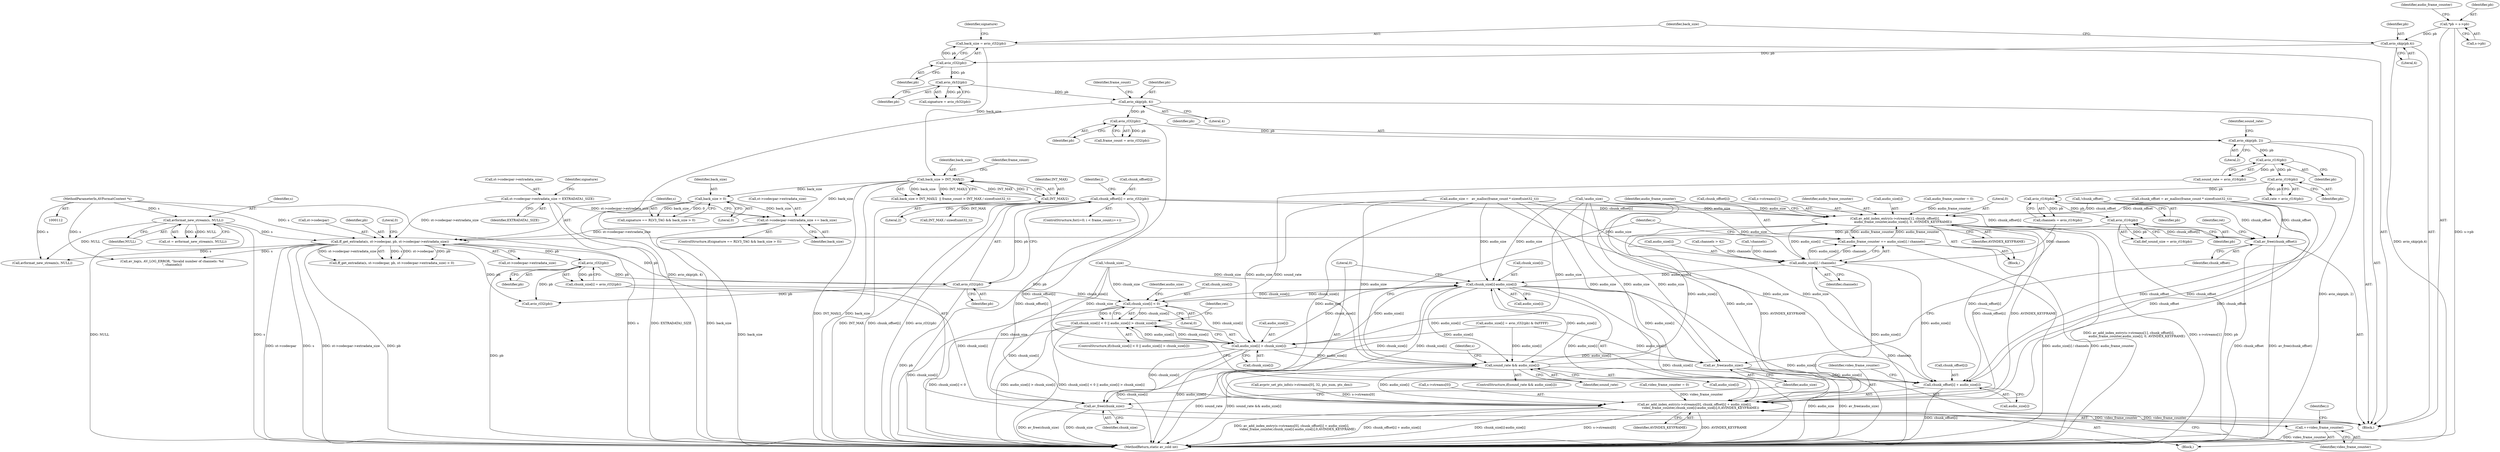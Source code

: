 digraph "0_FFmpeg_96f24d1bee7fe7bac08e2b7c74db1a046c9dc0de@pointer" {
"1000496" [label="(Call,chunk_offset[i] = avio_rl32(pb))"];
"1000500" [label="(Call,avio_rl32(pb))"];
"1000485" [label="(Call,avio_rl32(pb))"];
"1000284" [label="(Call,ff_get_extradata(s, st->codecpar, pb, st->codecpar->extradata_size))"];
"1000216" [label="(Call,avformat_new_stream(s, NULL))"];
"1000113" [label="(MethodParameterIn,AVFormatContext *s)"];
"1000212" [label="(Call,avio_rl16(pb))"];
"1000208" [label="(Call,avio_rl16(pb))"];
"1000204" [label="(Call,avio_rl16(pb))"];
"1000200" [label="(Call,avio_rl16(pb))"];
"1000195" [label="(Call,avio_skip(pb, 2))"];
"1000178" [label="(Call,avio_rl32(pb))"];
"1000173" [label="(Call,avio_skip(pb, 4))"];
"1000171" [label="(Call,avio_rb32(pb))"];
"1000167" [label="(Call,avio_rl32(pb))"];
"1000162" [label="(Call,avio_skip(pb,4))"];
"1000116" [label="(Call,*pb = s->pb)"];
"1000275" [label="(Call,st->codecpar->extradata_size += back_size)"];
"1000272" [label="(Call,back_size > 0)"];
"1000182" [label="(Call,back_size > INT_MAX/2)"];
"1000165" [label="(Call,back_size = avio_rl32(pb))"];
"1000184" [label="(Call,INT_MAX/2)"];
"1000260" [label="(Call,st->codecpar->extradata_size = EXTRADATA1_SIZE)"];
"1000555" [label="(Call,av_add_index_entry(s->streams[1], chunk_offset[i],\n                audio_frame_counter,audio_size[i], 0, AVINDEX_KEYFRAME))"];
"1000570" [label="(Call,audio_frame_counter += audio_size[i] / channels)"];
"1000572" [label="(Call,audio_size[i] / channels)"];
"1000577" [label="(Call,av_add_index_entry(s->streams[0], chunk_offset[i] + audio_size[i],\n            video_frame_counter,chunk_size[i]-audio_size[i],0,AVINDEX_KEYFRAME))"];
"1000600" [label="(Call,++video_frame_counter)"];
"1000583" [label="(Call,chunk_offset[i] + audio_size[i])"];
"1000591" [label="(Call,chunk_size[i]-audio_size[i])"];
"1000531" [label="(Call,chunk_size[i] < 0)"];
"1000530" [label="(Call,chunk_size[i] < 0 || audio_size[i] > chunk_size[i])"];
"1000536" [label="(Call,audio_size[i] > chunk_size[i])"];
"1000549" [label="(Call,sound_rate && audio_size[i])"];
"1000602" [label="(Call,av_free(chunk_size))"];
"1000604" [label="(Call,av_free(audio_size))"];
"1000606" [label="(Call,av_free(chunk_offset))"];
"1000204" [label="(Call,avio_rl16(pb))"];
"1000528" [label="(Block,)"];
"1000170" [label="(Identifier,signature)"];
"1000284" [label="(Call,ff_get_extradata(s, st->codecpar, pb, st->codecpar->extradata_size))"];
"1000217" [label="(Identifier,s)"];
"1000592" [label="(Call,chunk_size[i])"];
"1000198" [label="(Call,sound_rate = avio_rl16(pb))"];
"1000176" [label="(Call,frame_count = avio_rl32(pb))"];
"1000600" [label="(Call,++video_frame_counter)"];
"1000609" [label="(Identifier,ret)"];
"1000304" [label="(Call,!channels)"];
"1000550" [label="(Identifier,sound_rate)"];
"1000261" [label="(Call,st->codecpar->extradata_size)"];
"1000536" [label="(Call,audio_size[i] > chunk_size[i])"];
"1000181" [label="(Call,back_size > INT_MAX/2  || frame_count > INT_MAX / sizeof(uint32_t))"];
"1000591" [label="(Call,chunk_size[i]-audio_size[i])"];
"1000610" [label="(MethodReturn,static av_cold int)"];
"1000511" [label="(Call,audio_size[i] = avio_rl32(pb) & 0xFFFF)"];
"1000527" [label="(Identifier,i)"];
"1000572" [label="(Call,audio_size[i] / channels)"];
"1000497" [label="(Call,chunk_offset[i])"];
"1000570" [label="(Call,audio_frame_counter += audio_size[i] / channels)"];
"1000206" [label="(Call,channels = avio_rl16(pb))"];
"1000266" [label="(Identifier,EXTRADATA1_SIZE)"];
"1000603" [label="(Identifier,chunk_size)"];
"1000573" [label="(Call,audio_size[i])"];
"1000285" [label="(Identifier,s)"];
"1000551" [label="(Call,audio_size[i])"];
"1000577" [label="(Call,av_add_index_entry(s->streams[0], chunk_offset[i] + audio_size[i],\n            video_frame_counter,chunk_size[i]-audio_size[i],0,AVINDEX_KEYFRAME))"];
"1000213" [label="(Identifier,pb)"];
"1000485" [label="(Call,avio_rl32(pb))"];
"1000165" [label="(Call,back_size = avio_rl32(pb))"];
"1000555" [label="(Call,av_add_index_entry(s->streams[1], chunk_offset[i],\n                audio_frame_counter,audio_size[i], 0, AVINDEX_KEYFRAME))"];
"1000590" [label="(Identifier,video_frame_counter)"];
"1000500" [label="(Call,avio_rl32(pb))"];
"1000183" [label="(Identifier,back_size)"];
"1000270" [label="(Identifier,signature)"];
"1000495" [label="(Identifier,i)"];
"1000537" [label="(Call,audio_size[i])"];
"1000202" [label="(Call,rate = avio_rl16(pb))"];
"1000583" [label="(Call,chunk_offset[i] + audio_size[i])"];
"1000216" [label="(Call,avformat_new_stream(s, NULL))"];
"1000289" [label="(Identifier,pb)"];
"1000481" [label="(Call,chunk_size[i] = avio_rl32(pb))"];
"1000177" [label="(Identifier,frame_count)"];
"1000558" [label="(Identifier,s)"];
"1000306" [label="(Call,channels > 42)"];
"1000601" [label="(Identifier,video_frame_counter)"];
"1000267" [label="(ControlStructure,if(signature == RLV3_TAG && back_size > 0))"];
"1000486" [label="(Identifier,pb)"];
"1000584" [label="(Call,chunk_offset[i])"];
"1000606" [label="(Call,av_free(chunk_offset))"];
"1000540" [label="(Call,chunk_size[i])"];
"1000167" [label="(Call,avio_rl32(pb))"];
"1000188" [label="(Identifier,frame_count)"];
"1000565" [label="(Call,audio_size[i])"];
"1000295" [label="(Literal,0)"];
"1000124" [label="(Call,audio_frame_counter = 0)"];
"1000199" [label="(Identifier,sound_rate)"];
"1000423" [label="(Call,avpriv_set_pts_info(s->streams[0], 32, pts_num, pts_den))"];
"1000185" [label="(Identifier,INT_MAX)"];
"1000548" [label="(ControlStructure,if(sound_rate && audio_size[i]))"];
"1000545" [label="(Identifier,ret)"];
"1000325" [label="(Call,avformat_new_stream(s, NULL))"];
"1000501" [label="(Identifier,pb)"];
"1000531" [label="(Call,chunk_size[i] < 0)"];
"1000283" [label="(Call,ff_get_extradata(s, st->codecpar, pb, st->codecpar->extradata_size) < 0)"];
"1000208" [label="(Call,avio_rl16(pb))"];
"1000171" [label="(Call,avio_rb32(pb))"];
"1000290" [label="(Call,st->codecpar->extradata_size)"];
"1000605" [label="(Identifier,audio_size)"];
"1000175" [label="(Literal,4)"];
"1000166" [label="(Identifier,back_size)"];
"1000174" [label="(Identifier,pb)"];
"1000212" [label="(Call,avio_rl16(pb))"];
"1000196" [label="(Identifier,pb)"];
"1000568" [label="(Literal,0)"];
"1000125" [label="(Identifier,audio_frame_counter)"];
"1000439" [label="(Call,audio_size =   av_malloc(frame_count * sizeof(uint32_t)))"];
"1000496" [label="(Call,chunk_offset[i] = avio_rl32(pb))"];
"1000538" [label="(Identifier,audio_size)"];
"1000195" [label="(Call,avio_skip(pb, 2))"];
"1000599" [label="(Identifier,AVINDEX_KEYFRAME)"];
"1000182" [label="(Call,back_size > INT_MAX/2)"];
"1000595" [label="(Call,audio_size[i])"];
"1000218" [label="(Identifier,NULL)"];
"1000487" [label="(ControlStructure,for(i=0; i < frame_count;i++))"];
"1000532" [label="(Call,chunk_size[i])"];
"1000179" [label="(Identifier,pb)"];
"1000310" [label="(Call,av_log(s, AV_LOG_ERROR, \"Invalid number of channels: %d\n\", channels))"];
"1000580" [label="(Identifier,s)"];
"1000214" [label="(Call,st = avformat_new_stream(s, NULL))"];
"1000189" [label="(Call,INT_MAX / sizeof(uint32_t))"];
"1000205" [label="(Identifier,pb)"];
"1000281" [label="(Identifier,back_size)"];
"1000530" [label="(Call,chunk_size[i] < 0 || audio_size[i] > chunk_size[i])"];
"1000260" [label="(Call,st->codecpar->extradata_size = EXTRADATA1_SIZE)"];
"1000162" [label="(Call,avio_skip(pb,4))"];
"1000184" [label="(Call,INT_MAX/2)"];
"1000113" [label="(MethodParameterIn,AVFormatContext *s)"];
"1000607" [label="(Identifier,chunk_offset)"];
"1000117" [label="(Identifier,pb)"];
"1000578" [label="(Call,s->streams[0])"];
"1000169" [label="(Call,signature = avio_rb32(pb))"];
"1000561" [label="(Call,chunk_offset[i])"];
"1000455" [label="(Call,!chunk_size)"];
"1000460" [label="(Call,!chunk_offset)"];
"1000458" [label="(Call,!audio_size)"];
"1000598" [label="(Literal,0)"];
"1000587" [label="(Call,audio_size[i])"];
"1000128" [label="(Call,video_frame_counter = 0)"];
"1000268" [label="(Call,signature == RLV3_TAG && back_size > 0)"];
"1000274" [label="(Literal,0)"];
"1000186" [label="(Literal,2)"];
"1000576" [label="(Identifier,channels)"];
"1000197" [label="(Literal,2)"];
"1000164" [label="(Literal,4)"];
"1000556" [label="(Call,s->streams[1])"];
"1000535" [label="(Literal,0)"];
"1000275" [label="(Call,st->codecpar->extradata_size += back_size)"];
"1000210" [label="(Call,def_sound_size = avio_rl16(pb))"];
"1000554" [label="(Block,)"];
"1000273" [label="(Identifier,back_size)"];
"1000286" [label="(Call,st->codecpar)"];
"1000201" [label="(Identifier,pb)"];
"1000163" [label="(Identifier,pb)"];
"1000446" [label="(Call,chunk_offset = av_malloc(frame_count * sizeof(uint32_t)))"];
"1000173" [label="(Call,avio_skip(pb, 4))"];
"1000516" [label="(Call,avio_rl32(pb))"];
"1000272" [label="(Call,back_size > 0)"];
"1000114" [label="(Block,)"];
"1000529" [label="(ControlStructure,if(chunk_size[i] < 0 || audio_size[i] > chunk_size[i]))"];
"1000200" [label="(Call,avio_rl16(pb))"];
"1000549" [label="(Call,sound_rate && audio_size[i])"];
"1000209" [label="(Identifier,pb)"];
"1000602" [label="(Call,av_free(chunk_size))"];
"1000178" [label="(Call,avio_rl32(pb))"];
"1000276" [label="(Call,st->codecpar->extradata_size)"];
"1000604" [label="(Call,av_free(audio_size))"];
"1000564" [label="(Identifier,audio_frame_counter)"];
"1000116" [label="(Call,*pb = s->pb)"];
"1000569" [label="(Identifier,AVINDEX_KEYFRAME)"];
"1000168" [label="(Identifier,pb)"];
"1000571" [label="(Identifier,audio_frame_counter)"];
"1000172" [label="(Identifier,pb)"];
"1000118" [label="(Call,s->pb)"];
"1000496" -> "1000487"  [label="AST: "];
"1000496" -> "1000500"  [label="CFG: "];
"1000497" -> "1000496"  [label="AST: "];
"1000500" -> "1000496"  [label="AST: "];
"1000495" -> "1000496"  [label="CFG: "];
"1000496" -> "1000610"  [label="DDG: chunk_offset[i]"];
"1000496" -> "1000610"  [label="DDG: avio_rl32(pb)"];
"1000500" -> "1000496"  [label="DDG: pb"];
"1000496" -> "1000555"  [label="DDG: chunk_offset[i]"];
"1000496" -> "1000577"  [label="DDG: chunk_offset[i]"];
"1000496" -> "1000583"  [label="DDG: chunk_offset[i]"];
"1000496" -> "1000606"  [label="DDG: chunk_offset[i]"];
"1000500" -> "1000501"  [label="CFG: "];
"1000501" -> "1000500"  [label="AST: "];
"1000500" -> "1000610"  [label="DDG: pb"];
"1000485" -> "1000500"  [label="DDG: pb"];
"1000284" -> "1000500"  [label="DDG: pb"];
"1000500" -> "1000516"  [label="DDG: pb"];
"1000485" -> "1000481"  [label="AST: "];
"1000485" -> "1000486"  [label="CFG: "];
"1000486" -> "1000485"  [label="AST: "];
"1000481" -> "1000485"  [label="CFG: "];
"1000485" -> "1000610"  [label="DDG: pb"];
"1000485" -> "1000481"  [label="DDG: pb"];
"1000284" -> "1000485"  [label="DDG: pb"];
"1000485" -> "1000516"  [label="DDG: pb"];
"1000284" -> "1000283"  [label="AST: "];
"1000284" -> "1000290"  [label="CFG: "];
"1000285" -> "1000284"  [label="AST: "];
"1000286" -> "1000284"  [label="AST: "];
"1000289" -> "1000284"  [label="AST: "];
"1000290" -> "1000284"  [label="AST: "];
"1000295" -> "1000284"  [label="CFG: "];
"1000284" -> "1000610"  [label="DDG: st->codecpar"];
"1000284" -> "1000610"  [label="DDG: s"];
"1000284" -> "1000610"  [label="DDG: st->codecpar->extradata_size"];
"1000284" -> "1000610"  [label="DDG: pb"];
"1000284" -> "1000283"  [label="DDG: s"];
"1000284" -> "1000283"  [label="DDG: st->codecpar"];
"1000284" -> "1000283"  [label="DDG: pb"];
"1000284" -> "1000283"  [label="DDG: st->codecpar->extradata_size"];
"1000216" -> "1000284"  [label="DDG: s"];
"1000113" -> "1000284"  [label="DDG: s"];
"1000212" -> "1000284"  [label="DDG: pb"];
"1000275" -> "1000284"  [label="DDG: st->codecpar->extradata_size"];
"1000260" -> "1000284"  [label="DDG: st->codecpar->extradata_size"];
"1000284" -> "1000310"  [label="DDG: s"];
"1000284" -> "1000325"  [label="DDG: s"];
"1000284" -> "1000516"  [label="DDG: pb"];
"1000216" -> "1000214"  [label="AST: "];
"1000216" -> "1000218"  [label="CFG: "];
"1000217" -> "1000216"  [label="AST: "];
"1000218" -> "1000216"  [label="AST: "];
"1000214" -> "1000216"  [label="CFG: "];
"1000216" -> "1000610"  [label="DDG: s"];
"1000216" -> "1000610"  [label="DDG: NULL"];
"1000216" -> "1000214"  [label="DDG: s"];
"1000216" -> "1000214"  [label="DDG: NULL"];
"1000113" -> "1000216"  [label="DDG: s"];
"1000216" -> "1000325"  [label="DDG: NULL"];
"1000113" -> "1000112"  [label="AST: "];
"1000113" -> "1000610"  [label="DDG: s"];
"1000113" -> "1000310"  [label="DDG: s"];
"1000113" -> "1000325"  [label="DDG: s"];
"1000212" -> "1000210"  [label="AST: "];
"1000212" -> "1000213"  [label="CFG: "];
"1000213" -> "1000212"  [label="AST: "];
"1000210" -> "1000212"  [label="CFG: "];
"1000212" -> "1000610"  [label="DDG: pb"];
"1000212" -> "1000210"  [label="DDG: pb"];
"1000208" -> "1000212"  [label="DDG: pb"];
"1000208" -> "1000206"  [label="AST: "];
"1000208" -> "1000209"  [label="CFG: "];
"1000209" -> "1000208"  [label="AST: "];
"1000206" -> "1000208"  [label="CFG: "];
"1000208" -> "1000206"  [label="DDG: pb"];
"1000204" -> "1000208"  [label="DDG: pb"];
"1000204" -> "1000202"  [label="AST: "];
"1000204" -> "1000205"  [label="CFG: "];
"1000205" -> "1000204"  [label="AST: "];
"1000202" -> "1000204"  [label="CFG: "];
"1000204" -> "1000202"  [label="DDG: pb"];
"1000200" -> "1000204"  [label="DDG: pb"];
"1000200" -> "1000198"  [label="AST: "];
"1000200" -> "1000201"  [label="CFG: "];
"1000201" -> "1000200"  [label="AST: "];
"1000198" -> "1000200"  [label="CFG: "];
"1000200" -> "1000198"  [label="DDG: pb"];
"1000195" -> "1000200"  [label="DDG: pb"];
"1000195" -> "1000114"  [label="AST: "];
"1000195" -> "1000197"  [label="CFG: "];
"1000196" -> "1000195"  [label="AST: "];
"1000197" -> "1000195"  [label="AST: "];
"1000199" -> "1000195"  [label="CFG: "];
"1000195" -> "1000610"  [label="DDG: avio_skip(pb, 2)"];
"1000178" -> "1000195"  [label="DDG: pb"];
"1000178" -> "1000176"  [label="AST: "];
"1000178" -> "1000179"  [label="CFG: "];
"1000179" -> "1000178"  [label="AST: "];
"1000176" -> "1000178"  [label="CFG: "];
"1000178" -> "1000610"  [label="DDG: pb"];
"1000178" -> "1000176"  [label="DDG: pb"];
"1000173" -> "1000178"  [label="DDG: pb"];
"1000173" -> "1000114"  [label="AST: "];
"1000173" -> "1000175"  [label="CFG: "];
"1000174" -> "1000173"  [label="AST: "];
"1000175" -> "1000173"  [label="AST: "];
"1000177" -> "1000173"  [label="CFG: "];
"1000173" -> "1000610"  [label="DDG: avio_skip(pb, 4)"];
"1000171" -> "1000173"  [label="DDG: pb"];
"1000171" -> "1000169"  [label="AST: "];
"1000171" -> "1000172"  [label="CFG: "];
"1000172" -> "1000171"  [label="AST: "];
"1000169" -> "1000171"  [label="CFG: "];
"1000171" -> "1000169"  [label="DDG: pb"];
"1000167" -> "1000171"  [label="DDG: pb"];
"1000167" -> "1000165"  [label="AST: "];
"1000167" -> "1000168"  [label="CFG: "];
"1000168" -> "1000167"  [label="AST: "];
"1000165" -> "1000167"  [label="CFG: "];
"1000167" -> "1000165"  [label="DDG: pb"];
"1000162" -> "1000167"  [label="DDG: pb"];
"1000162" -> "1000114"  [label="AST: "];
"1000162" -> "1000164"  [label="CFG: "];
"1000163" -> "1000162"  [label="AST: "];
"1000164" -> "1000162"  [label="AST: "];
"1000166" -> "1000162"  [label="CFG: "];
"1000162" -> "1000610"  [label="DDG: avio_skip(pb,4)"];
"1000116" -> "1000162"  [label="DDG: pb"];
"1000116" -> "1000114"  [label="AST: "];
"1000116" -> "1000118"  [label="CFG: "];
"1000117" -> "1000116"  [label="AST: "];
"1000118" -> "1000116"  [label="AST: "];
"1000125" -> "1000116"  [label="CFG: "];
"1000116" -> "1000610"  [label="DDG: s->pb"];
"1000275" -> "1000267"  [label="AST: "];
"1000275" -> "1000281"  [label="CFG: "];
"1000276" -> "1000275"  [label="AST: "];
"1000281" -> "1000275"  [label="AST: "];
"1000285" -> "1000275"  [label="CFG: "];
"1000275" -> "1000610"  [label="DDG: back_size"];
"1000272" -> "1000275"  [label="DDG: back_size"];
"1000182" -> "1000275"  [label="DDG: back_size"];
"1000260" -> "1000275"  [label="DDG: st->codecpar->extradata_size"];
"1000272" -> "1000268"  [label="AST: "];
"1000272" -> "1000274"  [label="CFG: "];
"1000273" -> "1000272"  [label="AST: "];
"1000274" -> "1000272"  [label="AST: "];
"1000268" -> "1000272"  [label="CFG: "];
"1000272" -> "1000610"  [label="DDG: back_size"];
"1000272" -> "1000268"  [label="DDG: back_size"];
"1000272" -> "1000268"  [label="DDG: 0"];
"1000182" -> "1000272"  [label="DDG: back_size"];
"1000182" -> "1000181"  [label="AST: "];
"1000182" -> "1000184"  [label="CFG: "];
"1000183" -> "1000182"  [label="AST: "];
"1000184" -> "1000182"  [label="AST: "];
"1000188" -> "1000182"  [label="CFG: "];
"1000181" -> "1000182"  [label="CFG: "];
"1000182" -> "1000610"  [label="DDG: INT_MAX/2"];
"1000182" -> "1000610"  [label="DDG: back_size"];
"1000182" -> "1000181"  [label="DDG: back_size"];
"1000182" -> "1000181"  [label="DDG: INT_MAX/2"];
"1000165" -> "1000182"  [label="DDG: back_size"];
"1000184" -> "1000182"  [label="DDG: INT_MAX"];
"1000184" -> "1000182"  [label="DDG: 2"];
"1000165" -> "1000114"  [label="AST: "];
"1000166" -> "1000165"  [label="AST: "];
"1000170" -> "1000165"  [label="CFG: "];
"1000184" -> "1000186"  [label="CFG: "];
"1000185" -> "1000184"  [label="AST: "];
"1000186" -> "1000184"  [label="AST: "];
"1000184" -> "1000610"  [label="DDG: INT_MAX"];
"1000184" -> "1000189"  [label="DDG: INT_MAX"];
"1000260" -> "1000114"  [label="AST: "];
"1000260" -> "1000266"  [label="CFG: "];
"1000261" -> "1000260"  [label="AST: "];
"1000266" -> "1000260"  [label="AST: "];
"1000270" -> "1000260"  [label="CFG: "];
"1000260" -> "1000610"  [label="DDG: EXTRADATA1_SIZE"];
"1000555" -> "1000554"  [label="AST: "];
"1000555" -> "1000569"  [label="CFG: "];
"1000556" -> "1000555"  [label="AST: "];
"1000561" -> "1000555"  [label="AST: "];
"1000564" -> "1000555"  [label="AST: "];
"1000565" -> "1000555"  [label="AST: "];
"1000568" -> "1000555"  [label="AST: "];
"1000569" -> "1000555"  [label="AST: "];
"1000571" -> "1000555"  [label="CFG: "];
"1000555" -> "1000610"  [label="DDG: av_add_index_entry(s->streams[1], chunk_offset[i],\n                audio_frame_counter,audio_size[i], 0, AVINDEX_KEYFRAME)"];
"1000555" -> "1000610"  [label="DDG: s->streams[1]"];
"1000460" -> "1000555"  [label="DDG: chunk_offset"];
"1000446" -> "1000555"  [label="DDG: chunk_offset"];
"1000124" -> "1000555"  [label="DDG: audio_frame_counter"];
"1000570" -> "1000555"  [label="DDG: audio_frame_counter"];
"1000458" -> "1000555"  [label="DDG: audio_size"];
"1000439" -> "1000555"  [label="DDG: audio_size"];
"1000549" -> "1000555"  [label="DDG: audio_size[i]"];
"1000577" -> "1000555"  [label="DDG: AVINDEX_KEYFRAME"];
"1000555" -> "1000570"  [label="DDG: audio_frame_counter"];
"1000555" -> "1000572"  [label="DDG: audio_size[i]"];
"1000555" -> "1000577"  [label="DDG: chunk_offset[i]"];
"1000555" -> "1000577"  [label="DDG: AVINDEX_KEYFRAME"];
"1000555" -> "1000583"  [label="DDG: chunk_offset[i]"];
"1000555" -> "1000606"  [label="DDG: chunk_offset[i]"];
"1000570" -> "1000554"  [label="AST: "];
"1000570" -> "1000572"  [label="CFG: "];
"1000571" -> "1000570"  [label="AST: "];
"1000572" -> "1000570"  [label="AST: "];
"1000580" -> "1000570"  [label="CFG: "];
"1000570" -> "1000610"  [label="DDG: audio_frame_counter"];
"1000570" -> "1000610"  [label="DDG: audio_size[i] / channels"];
"1000572" -> "1000570"  [label="DDG: audio_size[i]"];
"1000572" -> "1000570"  [label="DDG: channels"];
"1000572" -> "1000576"  [label="CFG: "];
"1000573" -> "1000572"  [label="AST: "];
"1000576" -> "1000572"  [label="AST: "];
"1000572" -> "1000610"  [label="DDG: channels"];
"1000458" -> "1000572"  [label="DDG: audio_size"];
"1000439" -> "1000572"  [label="DDG: audio_size"];
"1000206" -> "1000572"  [label="DDG: channels"];
"1000304" -> "1000572"  [label="DDG: channels"];
"1000306" -> "1000572"  [label="DDG: channels"];
"1000572" -> "1000577"  [label="DDG: audio_size[i]"];
"1000572" -> "1000583"  [label="DDG: audio_size[i]"];
"1000572" -> "1000591"  [label="DDG: audio_size[i]"];
"1000577" -> "1000528"  [label="AST: "];
"1000577" -> "1000599"  [label="CFG: "];
"1000578" -> "1000577"  [label="AST: "];
"1000583" -> "1000577"  [label="AST: "];
"1000590" -> "1000577"  [label="AST: "];
"1000591" -> "1000577"  [label="AST: "];
"1000598" -> "1000577"  [label="AST: "];
"1000599" -> "1000577"  [label="AST: "];
"1000601" -> "1000577"  [label="CFG: "];
"1000577" -> "1000610"  [label="DDG: AVINDEX_KEYFRAME"];
"1000577" -> "1000610"  [label="DDG: av_add_index_entry(s->streams[0], chunk_offset[i] + audio_size[i],\n            video_frame_counter,chunk_size[i]-audio_size[i],0,AVINDEX_KEYFRAME)"];
"1000577" -> "1000610"  [label="DDG: chunk_offset[i] + audio_size[i]"];
"1000577" -> "1000610"  [label="DDG: chunk_size[i]-audio_size[i]"];
"1000577" -> "1000610"  [label="DDG: s->streams[0]"];
"1000423" -> "1000577"  [label="DDG: s->streams[0]"];
"1000460" -> "1000577"  [label="DDG: chunk_offset"];
"1000446" -> "1000577"  [label="DDG: chunk_offset"];
"1000458" -> "1000577"  [label="DDG: audio_size"];
"1000439" -> "1000577"  [label="DDG: audio_size"];
"1000549" -> "1000577"  [label="DDG: audio_size[i]"];
"1000128" -> "1000577"  [label="DDG: video_frame_counter"];
"1000600" -> "1000577"  [label="DDG: video_frame_counter"];
"1000591" -> "1000577"  [label="DDG: chunk_size[i]"];
"1000591" -> "1000577"  [label="DDG: audio_size[i]"];
"1000577" -> "1000600"  [label="DDG: video_frame_counter"];
"1000600" -> "1000528"  [label="AST: "];
"1000600" -> "1000601"  [label="CFG: "];
"1000601" -> "1000600"  [label="AST: "];
"1000527" -> "1000600"  [label="CFG: "];
"1000600" -> "1000610"  [label="DDG: video_frame_counter"];
"1000583" -> "1000587"  [label="CFG: "];
"1000584" -> "1000583"  [label="AST: "];
"1000587" -> "1000583"  [label="AST: "];
"1000590" -> "1000583"  [label="CFG: "];
"1000583" -> "1000610"  [label="DDG: chunk_offset[i]"];
"1000460" -> "1000583"  [label="DDG: chunk_offset"];
"1000446" -> "1000583"  [label="DDG: chunk_offset"];
"1000458" -> "1000583"  [label="DDG: audio_size"];
"1000439" -> "1000583"  [label="DDG: audio_size"];
"1000549" -> "1000583"  [label="DDG: audio_size[i]"];
"1000591" -> "1000595"  [label="CFG: "];
"1000592" -> "1000591"  [label="AST: "];
"1000595" -> "1000591"  [label="AST: "];
"1000598" -> "1000591"  [label="CFG: "];
"1000591" -> "1000610"  [label="DDG: audio_size[i]"];
"1000591" -> "1000610"  [label="DDG: chunk_size[i]"];
"1000591" -> "1000531"  [label="DDG: chunk_size[i]"];
"1000591" -> "1000536"  [label="DDG: audio_size[i]"];
"1000591" -> "1000549"  [label="DDG: audio_size[i]"];
"1000536" -> "1000591"  [label="DDG: chunk_size[i]"];
"1000531" -> "1000591"  [label="DDG: chunk_size[i]"];
"1000455" -> "1000591"  [label="DDG: chunk_size"];
"1000458" -> "1000591"  [label="DDG: audio_size"];
"1000439" -> "1000591"  [label="DDG: audio_size"];
"1000549" -> "1000591"  [label="DDG: audio_size[i]"];
"1000591" -> "1000602"  [label="DDG: chunk_size[i]"];
"1000591" -> "1000604"  [label="DDG: audio_size[i]"];
"1000531" -> "1000530"  [label="AST: "];
"1000531" -> "1000535"  [label="CFG: "];
"1000532" -> "1000531"  [label="AST: "];
"1000535" -> "1000531"  [label="AST: "];
"1000538" -> "1000531"  [label="CFG: "];
"1000530" -> "1000531"  [label="CFG: "];
"1000531" -> "1000610"  [label="DDG: chunk_size[i]"];
"1000531" -> "1000530"  [label="DDG: chunk_size[i]"];
"1000531" -> "1000530"  [label="DDG: 0"];
"1000455" -> "1000531"  [label="DDG: chunk_size"];
"1000481" -> "1000531"  [label="DDG: chunk_size[i]"];
"1000531" -> "1000536"  [label="DDG: chunk_size[i]"];
"1000531" -> "1000602"  [label="DDG: chunk_size[i]"];
"1000530" -> "1000529"  [label="AST: "];
"1000530" -> "1000536"  [label="CFG: "];
"1000536" -> "1000530"  [label="AST: "];
"1000545" -> "1000530"  [label="CFG: "];
"1000550" -> "1000530"  [label="CFG: "];
"1000530" -> "1000610"  [label="DDG: chunk_size[i] < 0"];
"1000530" -> "1000610"  [label="DDG: audio_size[i] > chunk_size[i]"];
"1000530" -> "1000610"  [label="DDG: chunk_size[i] < 0 || audio_size[i] > chunk_size[i]"];
"1000536" -> "1000530"  [label="DDG: audio_size[i]"];
"1000536" -> "1000530"  [label="DDG: chunk_size[i]"];
"1000536" -> "1000540"  [label="CFG: "];
"1000537" -> "1000536"  [label="AST: "];
"1000540" -> "1000536"  [label="AST: "];
"1000536" -> "1000610"  [label="DDG: chunk_size[i]"];
"1000536" -> "1000610"  [label="DDG: audio_size[i]"];
"1000458" -> "1000536"  [label="DDG: audio_size"];
"1000439" -> "1000536"  [label="DDG: audio_size"];
"1000511" -> "1000536"  [label="DDG: audio_size[i]"];
"1000455" -> "1000536"  [label="DDG: chunk_size"];
"1000536" -> "1000549"  [label="DDG: audio_size[i]"];
"1000536" -> "1000602"  [label="DDG: chunk_size[i]"];
"1000536" -> "1000604"  [label="DDG: audio_size[i]"];
"1000549" -> "1000548"  [label="AST: "];
"1000549" -> "1000550"  [label="CFG: "];
"1000549" -> "1000551"  [label="CFG: "];
"1000550" -> "1000549"  [label="AST: "];
"1000551" -> "1000549"  [label="AST: "];
"1000558" -> "1000549"  [label="CFG: "];
"1000580" -> "1000549"  [label="CFG: "];
"1000549" -> "1000610"  [label="DDG: sound_rate"];
"1000549" -> "1000610"  [label="DDG: sound_rate && audio_size[i]"];
"1000198" -> "1000549"  [label="DDG: sound_rate"];
"1000458" -> "1000549"  [label="DDG: audio_size"];
"1000439" -> "1000549"  [label="DDG: audio_size"];
"1000511" -> "1000549"  [label="DDG: audio_size[i]"];
"1000602" -> "1000114"  [label="AST: "];
"1000602" -> "1000603"  [label="CFG: "];
"1000603" -> "1000602"  [label="AST: "];
"1000605" -> "1000602"  [label="CFG: "];
"1000602" -> "1000610"  [label="DDG: av_free(chunk_size)"];
"1000602" -> "1000610"  [label="DDG: chunk_size"];
"1000455" -> "1000602"  [label="DDG: chunk_size"];
"1000481" -> "1000602"  [label="DDG: chunk_size[i]"];
"1000604" -> "1000114"  [label="AST: "];
"1000604" -> "1000605"  [label="CFG: "];
"1000605" -> "1000604"  [label="AST: "];
"1000607" -> "1000604"  [label="CFG: "];
"1000604" -> "1000610"  [label="DDG: av_free(audio_size)"];
"1000604" -> "1000610"  [label="DDG: audio_size"];
"1000458" -> "1000604"  [label="DDG: audio_size"];
"1000439" -> "1000604"  [label="DDG: audio_size"];
"1000511" -> "1000604"  [label="DDG: audio_size[i]"];
"1000606" -> "1000114"  [label="AST: "];
"1000606" -> "1000607"  [label="CFG: "];
"1000607" -> "1000606"  [label="AST: "];
"1000609" -> "1000606"  [label="CFG: "];
"1000606" -> "1000610"  [label="DDG: chunk_offset"];
"1000606" -> "1000610"  [label="DDG: av_free(chunk_offset)"];
"1000460" -> "1000606"  [label="DDG: chunk_offset"];
"1000446" -> "1000606"  [label="DDG: chunk_offset"];
}
